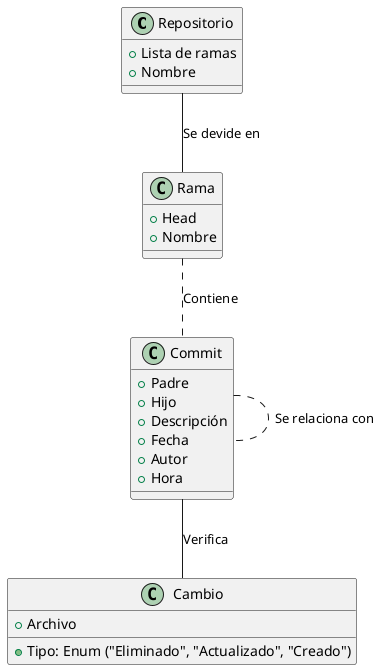@startuml Diagrama de clases
class Repositorio{
    + Lista de ramas
    + Nombre

}
class Rama{
    + Head
    + Nombre
}
class Commit{
    + Padre
    + Hijo
    + Descripción
    + Fecha
    + Autor
    + Hora
}

class Cambio{
    + Archivo
    + Tipo: Enum ("Eliminado", "Actualizado", "Creado")

}

Repositorio -- Rama : Se devide en
Rama .. Commit : Contiene
Commit .. Commit : Se relaciona con
Commit -- Cambio : Verifica

@enduml